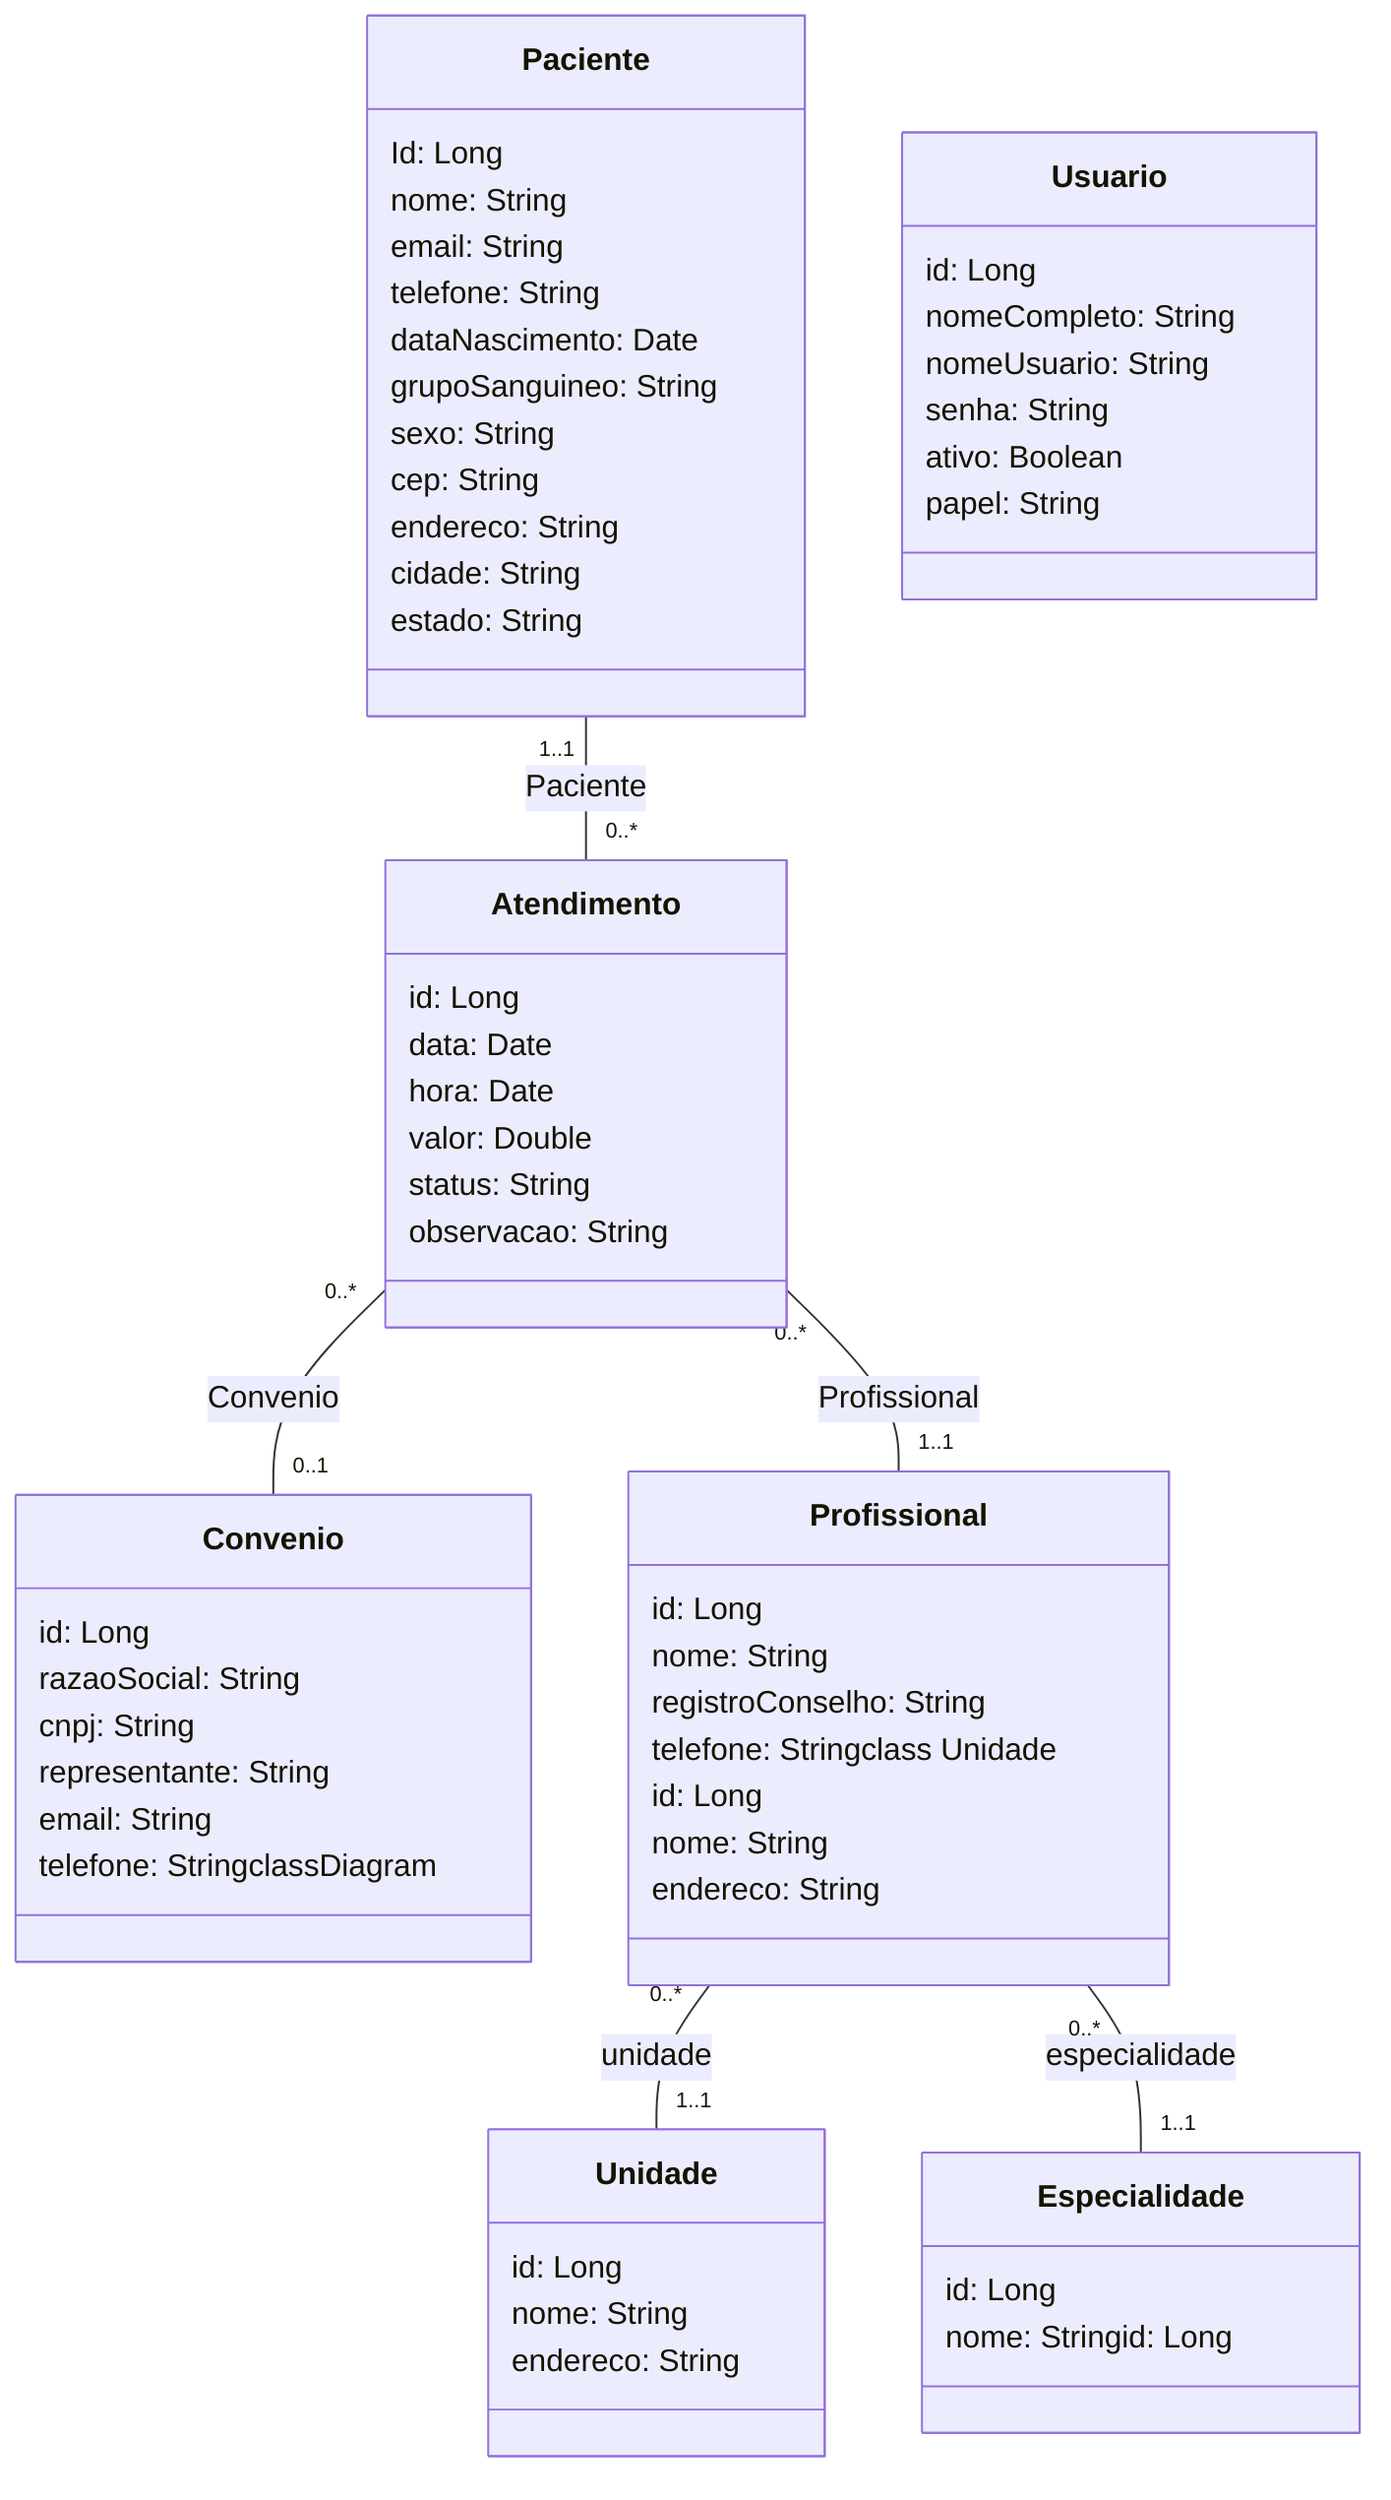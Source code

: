 classDiagram

class Paciente{
Id: Long
nome: String
email: String
telefone: String
dataNascimento: Date
grupoSanguineo: String
sexo: String
cep: String
endereco: String
cidade: String
estado: String
}

class Atendimento{
id: Long
data: Date
hora: Date
valor: Double
status: String
observacao: String
}

class Convenio{
id: Long
razaoSocial: String
cnpj: String
representante: String
email: String
telefone: StringclassDiagram
}

class Profissional{
id: Long
nome: String
registroConselho: String
telefone: Stringclass Unidade
id: Long
nome: String
endereco: String
}

class Unidade{
id: Long
nome: String
endereco: String
}

class Especialidade{
id: Long
nome: Stringid: Long
}

class Usuario{
id: Long
nomeCompleto: String
nomeUsuario: String
senha: String
ativo: Boolean
papel: String
}


Paciente "1..1"--"0..*" Atendimento: Paciente
Atendimento "0..*"--"0..1" Convenio: Convenio
Atendimento "0..*"--"1..1" Profissional: Profissional
Profissional "0..*" --"1..1" Unidade: unidade
Profissional "0..*"--"1..1" Especialidade: especialidade